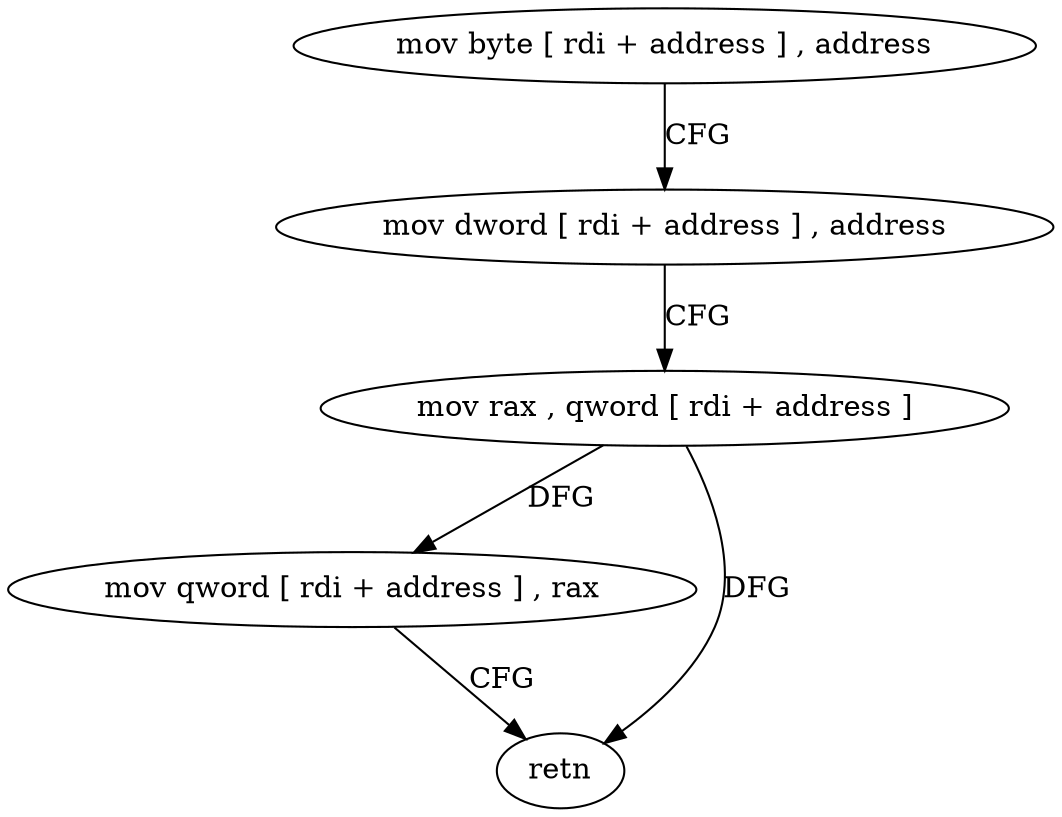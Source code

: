 digraph "func" {
"100864" [label = "mov byte [ rdi + address ] , address" ]
"100868" [label = "mov dword [ rdi + address ] , address" ]
"100875" [label = "mov rax , qword [ rdi + address ]" ]
"100879" [label = "mov qword [ rdi + address ] , rax" ]
"100883" [label = "retn" ]
"100864" -> "100868" [ label = "CFG" ]
"100868" -> "100875" [ label = "CFG" ]
"100875" -> "100879" [ label = "DFG" ]
"100875" -> "100883" [ label = "DFG" ]
"100879" -> "100883" [ label = "CFG" ]
}
